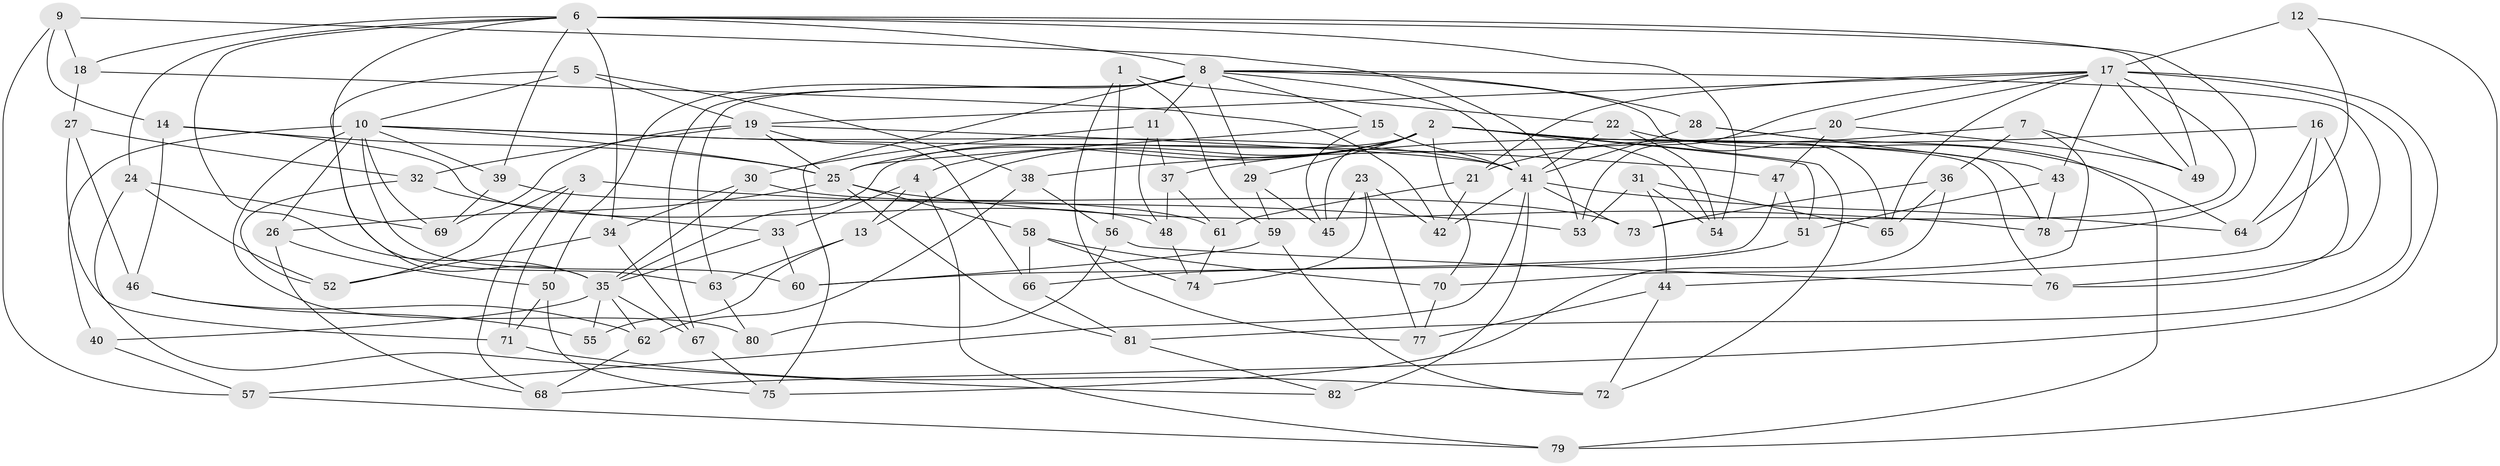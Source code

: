 // original degree distribution, {4: 1.0}
// Generated by graph-tools (version 1.1) at 2025/53/03/04/25 22:53:59]
// undirected, 82 vertices, 189 edges
graph export_dot {
  node [color=gray90,style=filled];
  1;
  2;
  3;
  4;
  5;
  6;
  7;
  8;
  9;
  10;
  11;
  12;
  13;
  14;
  15;
  16;
  17;
  18;
  19;
  20;
  21;
  22;
  23;
  24;
  25;
  26;
  27;
  28;
  29;
  30;
  31;
  32;
  33;
  34;
  35;
  36;
  37;
  38;
  39;
  40;
  41;
  42;
  43;
  44;
  45;
  46;
  47;
  48;
  49;
  50;
  51;
  52;
  53;
  54;
  55;
  56;
  57;
  58;
  59;
  60;
  61;
  62;
  63;
  64;
  65;
  66;
  67;
  68;
  69;
  70;
  71;
  72;
  73;
  74;
  75;
  76;
  77;
  78;
  79;
  80;
  81;
  82;
  1 -- 22 [weight=1.0];
  1 -- 56 [weight=1.0];
  1 -- 59 [weight=1.0];
  1 -- 77 [weight=1.0];
  2 -- 4 [weight=1.0];
  2 -- 13 [weight=1.0];
  2 -- 25 [weight=1.0];
  2 -- 29 [weight=1.0];
  2 -- 35 [weight=1.0];
  2 -- 45 [weight=1.0];
  2 -- 51 [weight=1.0];
  2 -- 54 [weight=1.0];
  2 -- 70 [weight=1.0];
  2 -- 72 [weight=1.0];
  2 -- 76 [weight=1.0];
  2 -- 78 [weight=1.0];
  3 -- 52 [weight=1.0];
  3 -- 53 [weight=1.0];
  3 -- 68 [weight=1.0];
  3 -- 71 [weight=1.0];
  4 -- 13 [weight=1.0];
  4 -- 33 [weight=1.0];
  4 -- 79 [weight=1.0];
  5 -- 10 [weight=1.0];
  5 -- 19 [weight=1.0];
  5 -- 35 [weight=1.0];
  5 -- 38 [weight=1.0];
  6 -- 8 [weight=1.0];
  6 -- 18 [weight=1.0];
  6 -- 24 [weight=1.0];
  6 -- 34 [weight=1.0];
  6 -- 35 [weight=1.0];
  6 -- 39 [weight=1.0];
  6 -- 49 [weight=1.0];
  6 -- 54 [weight=1.0];
  6 -- 63 [weight=1.0];
  6 -- 78 [weight=1.0];
  7 -- 21 [weight=1.0];
  7 -- 36 [weight=1.0];
  7 -- 49 [weight=1.0];
  7 -- 70 [weight=1.0];
  8 -- 11 [weight=1.0];
  8 -- 15 [weight=1.0];
  8 -- 28 [weight=1.0];
  8 -- 29 [weight=1.0];
  8 -- 41 [weight=1.0];
  8 -- 50 [weight=1.0];
  8 -- 63 [weight=1.0];
  8 -- 65 [weight=1.0];
  8 -- 67 [weight=1.0];
  8 -- 75 [weight=1.0];
  8 -- 76 [weight=1.0];
  9 -- 14 [weight=1.0];
  9 -- 18 [weight=1.0];
  9 -- 53 [weight=1.0];
  9 -- 57 [weight=1.0];
  10 -- 25 [weight=1.0];
  10 -- 26 [weight=1.0];
  10 -- 39 [weight=1.0];
  10 -- 40 [weight=2.0];
  10 -- 41 [weight=1.0];
  10 -- 47 [weight=1.0];
  10 -- 60 [weight=1.0];
  10 -- 69 [weight=1.0];
  10 -- 80 [weight=2.0];
  11 -- 30 [weight=1.0];
  11 -- 37 [weight=1.0];
  11 -- 48 [weight=1.0];
  12 -- 17 [weight=2.0];
  12 -- 64 [weight=1.0];
  12 -- 79 [weight=1.0];
  13 -- 55 [weight=1.0];
  13 -- 63 [weight=1.0];
  14 -- 25 [weight=1.0];
  14 -- 46 [weight=1.0];
  14 -- 48 [weight=1.0];
  15 -- 25 [weight=1.0];
  15 -- 41 [weight=1.0];
  15 -- 45 [weight=1.0];
  16 -- 37 [weight=1.0];
  16 -- 44 [weight=1.0];
  16 -- 64 [weight=1.0];
  16 -- 76 [weight=1.0];
  17 -- 19 [weight=1.0];
  17 -- 20 [weight=1.0];
  17 -- 21 [weight=1.0];
  17 -- 43 [weight=1.0];
  17 -- 49 [weight=1.0];
  17 -- 53 [weight=1.0];
  17 -- 65 [weight=1.0];
  17 -- 68 [weight=1.0];
  17 -- 73 [weight=1.0];
  17 -- 81 [weight=1.0];
  18 -- 27 [weight=1.0];
  18 -- 42 [weight=1.0];
  19 -- 25 [weight=2.0];
  19 -- 32 [weight=1.0];
  19 -- 41 [weight=1.0];
  19 -- 66 [weight=1.0];
  19 -- 69 [weight=1.0];
  20 -- 38 [weight=1.0];
  20 -- 47 [weight=1.0];
  20 -- 49 [weight=1.0];
  21 -- 42 [weight=1.0];
  21 -- 61 [weight=1.0];
  22 -- 41 [weight=1.0];
  22 -- 54 [weight=1.0];
  22 -- 64 [weight=1.0];
  23 -- 42 [weight=1.0];
  23 -- 45 [weight=1.0];
  23 -- 74 [weight=1.0];
  23 -- 77 [weight=1.0];
  24 -- 52 [weight=1.0];
  24 -- 69 [weight=1.0];
  24 -- 82 [weight=1.0];
  25 -- 26 [weight=1.0];
  25 -- 58 [weight=1.0];
  25 -- 78 [weight=1.0];
  25 -- 81 [weight=1.0];
  26 -- 50 [weight=1.0];
  26 -- 68 [weight=1.0];
  27 -- 32 [weight=1.0];
  27 -- 46 [weight=1.0];
  27 -- 71 [weight=1.0];
  28 -- 41 [weight=1.0];
  28 -- 43 [weight=1.0];
  28 -- 79 [weight=1.0];
  29 -- 45 [weight=1.0];
  29 -- 59 [weight=1.0];
  30 -- 34 [weight=1.0];
  30 -- 35 [weight=1.0];
  30 -- 73 [weight=1.0];
  31 -- 44 [weight=1.0];
  31 -- 53 [weight=1.0];
  31 -- 54 [weight=1.0];
  31 -- 65 [weight=1.0];
  32 -- 33 [weight=1.0];
  32 -- 52 [weight=1.0];
  33 -- 35 [weight=1.0];
  33 -- 60 [weight=1.0];
  34 -- 52 [weight=1.0];
  34 -- 67 [weight=1.0];
  35 -- 40 [weight=1.0];
  35 -- 55 [weight=2.0];
  35 -- 62 [weight=1.0];
  35 -- 67 [weight=1.0];
  36 -- 65 [weight=1.0];
  36 -- 73 [weight=1.0];
  36 -- 75 [weight=1.0];
  37 -- 48 [weight=1.0];
  37 -- 61 [weight=1.0];
  38 -- 56 [weight=1.0];
  38 -- 62 [weight=1.0];
  39 -- 61 [weight=1.0];
  39 -- 69 [weight=1.0];
  40 -- 57 [weight=1.0];
  41 -- 42 [weight=1.0];
  41 -- 57 [weight=1.0];
  41 -- 64 [weight=1.0];
  41 -- 73 [weight=1.0];
  41 -- 82 [weight=2.0];
  43 -- 51 [weight=1.0];
  43 -- 78 [weight=1.0];
  44 -- 72 [weight=1.0];
  44 -- 77 [weight=1.0];
  46 -- 55 [weight=1.0];
  46 -- 62 [weight=1.0];
  47 -- 51 [weight=1.0];
  47 -- 60 [weight=1.0];
  48 -- 74 [weight=1.0];
  50 -- 71 [weight=1.0];
  50 -- 75 [weight=1.0];
  51 -- 66 [weight=1.0];
  56 -- 76 [weight=1.0];
  56 -- 80 [weight=1.0];
  57 -- 79 [weight=1.0];
  58 -- 66 [weight=1.0];
  58 -- 70 [weight=1.0];
  58 -- 74 [weight=1.0];
  59 -- 60 [weight=1.0];
  59 -- 72 [weight=1.0];
  61 -- 74 [weight=1.0];
  62 -- 68 [weight=1.0];
  63 -- 80 [weight=1.0];
  66 -- 81 [weight=1.0];
  67 -- 75 [weight=1.0];
  70 -- 77 [weight=1.0];
  71 -- 72 [weight=1.0];
  81 -- 82 [weight=1.0];
}
